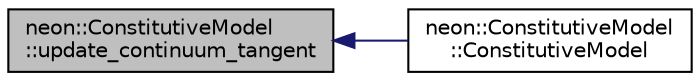 digraph "neon::ConstitutiveModel::update_continuum_tangent"
{
 // INTERACTIVE_SVG=YES
  edge [fontname="Helvetica",fontsize="10",labelfontname="Helvetica",labelfontsize="10"];
  node [fontname="Helvetica",fontsize="10",shape=record];
  rankdir="LR";
  Node9 [label="neon::ConstitutiveModel\l::update_continuum_tangent",height=0.2,width=0.4,color="black", fillcolor="grey75", style="filled", fontcolor="black"];
  Node9 -> Node10 [dir="back",color="midnightblue",fontsize="10",style="solid",fontname="Helvetica"];
  Node10 [label="neon::ConstitutiveModel\l::ConstitutiveModel",height=0.2,width=0.4,color="black", fillcolor="white", style="filled",URL="$classneon_1_1ConstitutiveModel.html#a609e6be7ed7d5578f58ead6e4d814422"];
}
